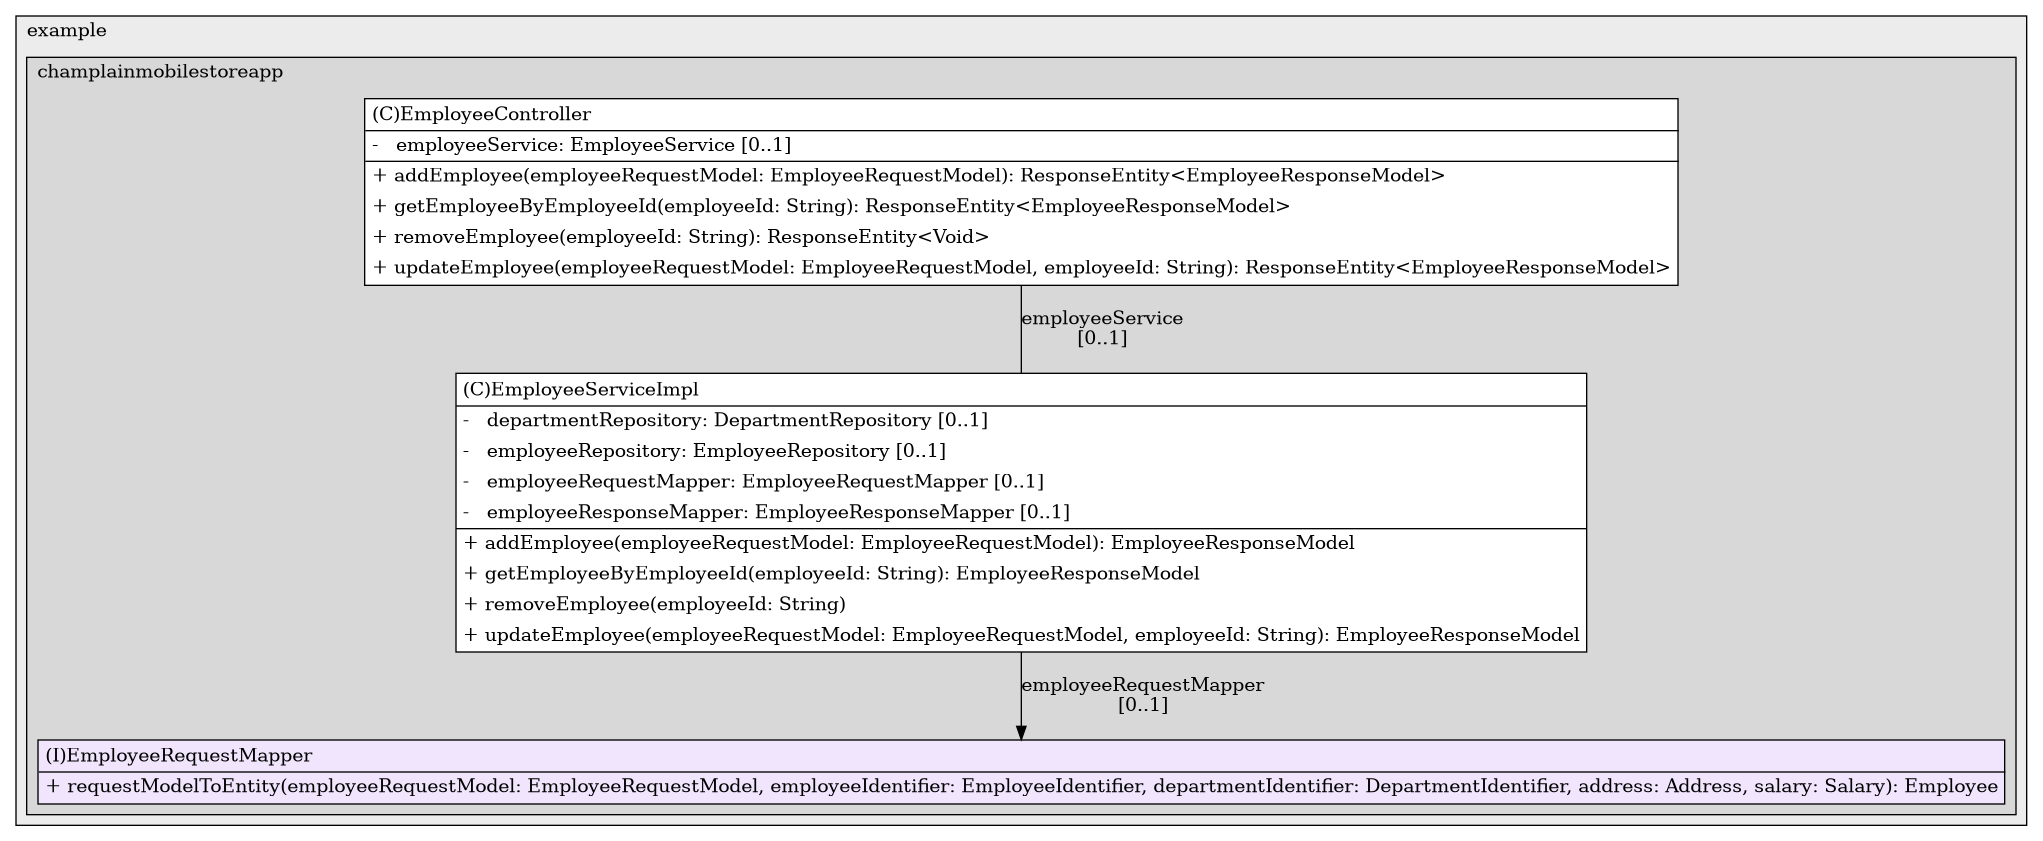 @startuml

/' diagram meta data start
config=StructureConfiguration;
{
  "projectClassification": {
    "searchMode": "OpenProject", // OpenProject, AllProjects
    "includedProjects": "",
    "pathEndKeywords": "*.impl",
    "isClientPath": "",
    "isClientName": "",
    "isTestPath": "",
    "isTestName": "",
    "isMappingPath": "",
    "isMappingName": "",
    "isDataAccessPath": "",
    "isDataAccessName": "",
    "isDataStructurePath": "",
    "isDataStructureName": "",
    "isInterfaceStructuresPath": "",
    "isInterfaceStructuresName": "",
    "isEntryPointPath": "",
    "isEntryPointName": "",
    "treatFinalFieldsAsMandatory": false
  },
  "graphRestriction": {
    "classPackageExcludeFilter": "",
    "classPackageIncludeFilter": "",
    "classNameExcludeFilter": "",
    "classNameIncludeFilter": "",
    "methodNameExcludeFilter": "",
    "methodNameIncludeFilter": "",
    "removeByInheritance": "", // inheritance/annotation based filtering is done in a second step
    "removeByAnnotation": "",
    "removeByClassPackage": "", // cleanup the graph after inheritance/annotation based filtering is done
    "removeByClassName": "",
    "cutMappings": false,
    "cutEnum": true,
    "cutTests": true,
    "cutClient": true,
    "cutDataAccess": false,
    "cutInterfaceStructures": false,
    "cutDataStructures": false,
    "cutGetterAndSetter": true,
    "cutConstructors": true
  },
  "graphTraversal": {
    "forwardDepth": 6,
    "backwardDepth": 6,
    "classPackageExcludeFilter": "",
    "classPackageIncludeFilter": "",
    "classNameExcludeFilter": "",
    "classNameIncludeFilter": "",
    "methodNameExcludeFilter": "",
    "methodNameIncludeFilter": "",
    "hideMappings": false,
    "hideDataStructures": false,
    "hidePrivateMethods": true,
    "hideInterfaceCalls": true, // indirection: implementation -> interface (is hidden) -> implementation
    "onlyShowApplicationEntryPoints": false, // root node is included
    "useMethodCallsForStructureDiagram": "ForwardOnly" // ForwardOnly, BothDirections, No
  },
  "details": {
    "aggregation": "GroupByClass", // ByClass, GroupByClass, None
    "showClassGenericTypes": true,
    "showMethods": true,
    "showMethodParameterNames": true,
    "showMethodParameterTypes": true,
    "showMethodReturnType": true,
    "showPackageLevels": 2,
    "showDetailedClassStructure": true
  },
  "rootClass": "com.example.champlainmobilestoreapp.humanresourcessubdomain.mapperlayer.EmployeeRequestMapper",
  "extensionCallbackMethod": "" // qualified.class.name#methodName - signature: public static String method(String)
}
diagram meta data end '/



digraph g {
    rankdir="TB"
    splines=polyline
    

'nodes 
subgraph cluster_1322970774 { 
   	label=example
	labeljust=l
	fillcolor="#ececec"
	style=filled
   
   subgraph cluster_254113513 { 
   	label=champlainmobilestoreapp
	labeljust=l
	fillcolor="#d8d8d8"
	style=filled
   
   EmployeeController1311808309[
	label=<<TABLE BORDER="1" CELLBORDER="0" CELLPADDING="4" CELLSPACING="0">
<TR><TD ALIGN="LEFT" >(C)EmployeeController</TD></TR>
<HR/>
<TR><TD ALIGN="LEFT" >-   employeeService: EmployeeService [0..1]</TD></TR>
<HR/>
<TR><TD ALIGN="LEFT" >+ addEmployee(employeeRequestModel: EmployeeRequestModel): ResponseEntity&lt;EmployeeResponseModel&gt;</TD></TR>
<TR><TD ALIGN="LEFT" >+ getEmployeeByEmployeeId(employeeId: String): ResponseEntity&lt;EmployeeResponseModel&gt;</TD></TR>
<TR><TD ALIGN="LEFT" >+ removeEmployee(employeeId: String): ResponseEntity&lt;Void&gt;</TD></TR>
<TR><TD ALIGN="LEFT" >+ updateEmployee(employeeRequestModel: EmployeeRequestModel, employeeId: String): ResponseEntity&lt;EmployeeResponseModel&gt;</TD></TR>
</TABLE>>
	style=filled
	margin=0
	shape=plaintext
	fillcolor="#FFFFFF"
];

EmployeeRequestMapper829640726[
	label=<<TABLE BORDER="1" CELLBORDER="0" CELLPADDING="4" CELLSPACING="0">
<TR><TD ALIGN="LEFT" >(I)EmployeeRequestMapper</TD></TR>
<HR/>
<TR><TD ALIGN="LEFT" >+ requestModelToEntity(employeeRequestModel: EmployeeRequestModel, employeeIdentifier: EmployeeIdentifier, departmentIdentifier: DepartmentIdentifier, address: Address, salary: Salary): Employee</TD></TR>
</TABLE>>
	style=filled
	margin=0
	shape=plaintext
	fillcolor="#F1E5FD"
];

EmployeeServiceImpl1755790833[
	label=<<TABLE BORDER="1" CELLBORDER="0" CELLPADDING="4" CELLSPACING="0">
<TR><TD ALIGN="LEFT" >(C)EmployeeServiceImpl</TD></TR>
<HR/>
<TR><TD ALIGN="LEFT" >-   departmentRepository: DepartmentRepository [0..1]</TD></TR>
<TR><TD ALIGN="LEFT" >-   employeeRepository: EmployeeRepository [0..1]</TD></TR>
<TR><TD ALIGN="LEFT" >-   employeeRequestMapper: EmployeeRequestMapper [0..1]</TD></TR>
<TR><TD ALIGN="LEFT" >-   employeeResponseMapper: EmployeeResponseMapper [0..1]</TD></TR>
<HR/>
<TR><TD ALIGN="LEFT" >+ addEmployee(employeeRequestModel: EmployeeRequestModel): EmployeeResponseModel</TD></TR>
<TR><TD ALIGN="LEFT" >+ getEmployeeByEmployeeId(employeeId: String): EmployeeResponseModel</TD></TR>
<TR><TD ALIGN="LEFT" >+ removeEmployee(employeeId: String)</TD></TR>
<TR><TD ALIGN="LEFT" >+ updateEmployee(employeeRequestModel: EmployeeRequestModel, employeeId: String): EmployeeResponseModel</TD></TR>
</TABLE>>
	style=filled
	margin=0
	shape=plaintext
	fillcolor="#FFFFFF"
];
} 
} 

'edges    
EmployeeController1311808309 -> EmployeeServiceImpl1755790833[label="employeeService
[0..1]", arrowhead=none];
EmployeeServiceImpl1755790833 -> EmployeeRequestMapper829640726[label="employeeRequestMapper
[0..1]"];
    
}
@enduml